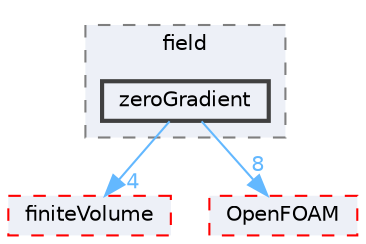 digraph "src/functionObjects/field/zeroGradient"
{
 // LATEX_PDF_SIZE
  bgcolor="transparent";
  edge [fontname=Helvetica,fontsize=10,labelfontname=Helvetica,labelfontsize=10];
  node [fontname=Helvetica,fontsize=10,shape=box,height=0.2,width=0.4];
  compound=true
  subgraph clusterdir_bae024cac12ddc6733a616261920a91f {
    graph [ bgcolor="#edf0f7", pencolor="grey50", label="field", fontname=Helvetica,fontsize=10 style="filled,dashed", URL="dir_bae024cac12ddc6733a616261920a91f.html",tooltip=""]
  dir_bb602902a95fdfbacce41de0b19780de [label="zeroGradient", fillcolor="#edf0f7", color="grey25", style="filled,bold", URL="dir_bb602902a95fdfbacce41de0b19780de.html",tooltip=""];
  }
  dir_9bd15774b555cf7259a6fa18f99fe99b [label="finiteVolume", fillcolor="#edf0f7", color="red", style="filled,dashed", URL="dir_9bd15774b555cf7259a6fa18f99fe99b.html",tooltip=""];
  dir_c5473ff19b20e6ec4dfe5c310b3778a8 [label="OpenFOAM", fillcolor="#edf0f7", color="red", style="filled,dashed", URL="dir_c5473ff19b20e6ec4dfe5c310b3778a8.html",tooltip=""];
  dir_bb602902a95fdfbacce41de0b19780de->dir_9bd15774b555cf7259a6fa18f99fe99b [headlabel="4", labeldistance=1.5 headhref="dir_004455_001387.html" href="dir_004455_001387.html" color="steelblue1" fontcolor="steelblue1"];
  dir_bb602902a95fdfbacce41de0b19780de->dir_c5473ff19b20e6ec4dfe5c310b3778a8 [headlabel="8", labeldistance=1.5 headhref="dir_004455_002695.html" href="dir_004455_002695.html" color="steelblue1" fontcolor="steelblue1"];
}
